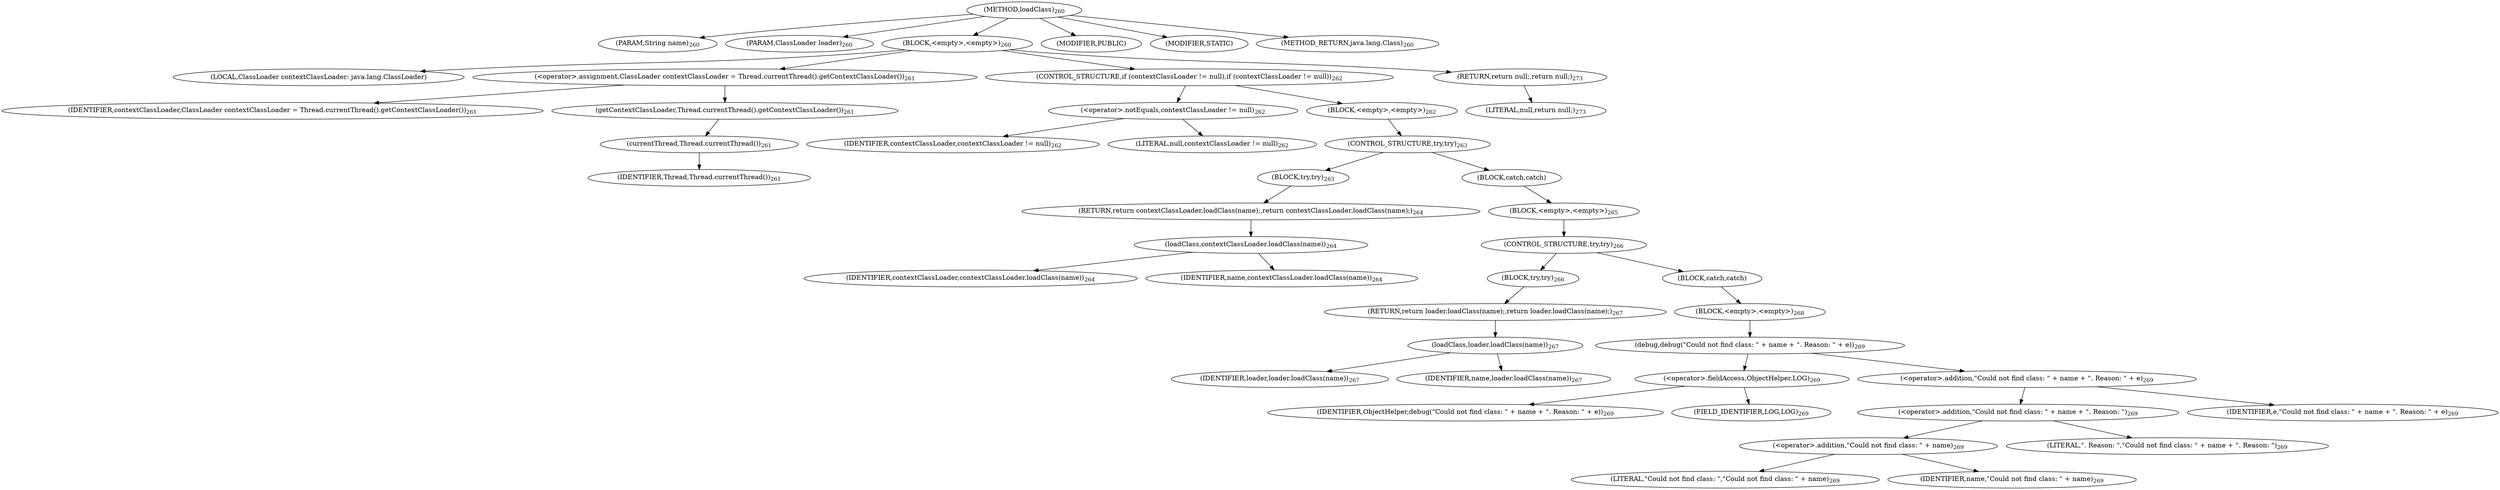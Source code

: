 digraph "loadClass" {  
"519" [label = <(METHOD,loadClass)<SUB>260</SUB>> ]
"520" [label = <(PARAM,String name)<SUB>260</SUB>> ]
"521" [label = <(PARAM,ClassLoader loader)<SUB>260</SUB>> ]
"522" [label = <(BLOCK,&lt;empty&gt;,&lt;empty&gt;)<SUB>260</SUB>> ]
"523" [label = <(LOCAL,ClassLoader contextClassLoader: java.lang.ClassLoader)> ]
"524" [label = <(&lt;operator&gt;.assignment,ClassLoader contextClassLoader = Thread.currentThread().getContextClassLoader())<SUB>261</SUB>> ]
"525" [label = <(IDENTIFIER,contextClassLoader,ClassLoader contextClassLoader = Thread.currentThread().getContextClassLoader())<SUB>261</SUB>> ]
"526" [label = <(getContextClassLoader,Thread.currentThread().getContextClassLoader())<SUB>261</SUB>> ]
"527" [label = <(currentThread,Thread.currentThread())<SUB>261</SUB>> ]
"528" [label = <(IDENTIFIER,Thread,Thread.currentThread())<SUB>261</SUB>> ]
"529" [label = <(CONTROL_STRUCTURE,if (contextClassLoader != null),if (contextClassLoader != null))<SUB>262</SUB>> ]
"530" [label = <(&lt;operator&gt;.notEquals,contextClassLoader != null)<SUB>262</SUB>> ]
"531" [label = <(IDENTIFIER,contextClassLoader,contextClassLoader != null)<SUB>262</SUB>> ]
"532" [label = <(LITERAL,null,contextClassLoader != null)<SUB>262</SUB>> ]
"533" [label = <(BLOCK,&lt;empty&gt;,&lt;empty&gt;)<SUB>262</SUB>> ]
"534" [label = <(CONTROL_STRUCTURE,try,try)<SUB>263</SUB>> ]
"535" [label = <(BLOCK,try,try)<SUB>263</SUB>> ]
"536" [label = <(RETURN,return contextClassLoader.loadClass(name);,return contextClassLoader.loadClass(name);)<SUB>264</SUB>> ]
"537" [label = <(loadClass,contextClassLoader.loadClass(name))<SUB>264</SUB>> ]
"538" [label = <(IDENTIFIER,contextClassLoader,contextClassLoader.loadClass(name))<SUB>264</SUB>> ]
"539" [label = <(IDENTIFIER,name,contextClassLoader.loadClass(name))<SUB>264</SUB>> ]
"540" [label = <(BLOCK,catch,catch)> ]
"541" [label = <(BLOCK,&lt;empty&gt;,&lt;empty&gt;)<SUB>265</SUB>> ]
"542" [label = <(CONTROL_STRUCTURE,try,try)<SUB>266</SUB>> ]
"543" [label = <(BLOCK,try,try)<SUB>266</SUB>> ]
"544" [label = <(RETURN,return loader.loadClass(name);,return loader.loadClass(name);)<SUB>267</SUB>> ]
"545" [label = <(loadClass,loader.loadClass(name))<SUB>267</SUB>> ]
"546" [label = <(IDENTIFIER,loader,loader.loadClass(name))<SUB>267</SUB>> ]
"547" [label = <(IDENTIFIER,name,loader.loadClass(name))<SUB>267</SUB>> ]
"548" [label = <(BLOCK,catch,catch)> ]
"549" [label = <(BLOCK,&lt;empty&gt;,&lt;empty&gt;)<SUB>268</SUB>> ]
"550" [label = <(debug,debug(&quot;Could not find class: &quot; + name + &quot;. Reason: &quot; + e))<SUB>269</SUB>> ]
"551" [label = <(&lt;operator&gt;.fieldAccess,ObjectHelper.LOG)<SUB>269</SUB>> ]
"552" [label = <(IDENTIFIER,ObjectHelper,debug(&quot;Could not find class: &quot; + name + &quot;. Reason: &quot; + e))<SUB>269</SUB>> ]
"553" [label = <(FIELD_IDENTIFIER,LOG,LOG)<SUB>269</SUB>> ]
"554" [label = <(&lt;operator&gt;.addition,&quot;Could not find class: &quot; + name + &quot;. Reason: &quot; + e)<SUB>269</SUB>> ]
"555" [label = <(&lt;operator&gt;.addition,&quot;Could not find class: &quot; + name + &quot;. Reason: &quot;)<SUB>269</SUB>> ]
"556" [label = <(&lt;operator&gt;.addition,&quot;Could not find class: &quot; + name)<SUB>269</SUB>> ]
"557" [label = <(LITERAL,&quot;Could not find class: &quot;,&quot;Could not find class: &quot; + name)<SUB>269</SUB>> ]
"558" [label = <(IDENTIFIER,name,&quot;Could not find class: &quot; + name)<SUB>269</SUB>> ]
"559" [label = <(LITERAL,&quot;. Reason: &quot;,&quot;Could not find class: &quot; + name + &quot;. Reason: &quot;)<SUB>269</SUB>> ]
"560" [label = <(IDENTIFIER,e,&quot;Could not find class: &quot; + name + &quot;. Reason: &quot; + e)<SUB>269</SUB>> ]
"561" [label = <(RETURN,return null;,return null;)<SUB>273</SUB>> ]
"562" [label = <(LITERAL,null,return null;)<SUB>273</SUB>> ]
"563" [label = <(MODIFIER,PUBLIC)> ]
"564" [label = <(MODIFIER,STATIC)> ]
"565" [label = <(METHOD_RETURN,java.lang.Class)<SUB>260</SUB>> ]
  "519" -> "520" 
  "519" -> "521" 
  "519" -> "522" 
  "519" -> "563" 
  "519" -> "564" 
  "519" -> "565" 
  "522" -> "523" 
  "522" -> "524" 
  "522" -> "529" 
  "522" -> "561" 
  "524" -> "525" 
  "524" -> "526" 
  "526" -> "527" 
  "527" -> "528" 
  "529" -> "530" 
  "529" -> "533" 
  "530" -> "531" 
  "530" -> "532" 
  "533" -> "534" 
  "534" -> "535" 
  "534" -> "540" 
  "535" -> "536" 
  "536" -> "537" 
  "537" -> "538" 
  "537" -> "539" 
  "540" -> "541" 
  "541" -> "542" 
  "542" -> "543" 
  "542" -> "548" 
  "543" -> "544" 
  "544" -> "545" 
  "545" -> "546" 
  "545" -> "547" 
  "548" -> "549" 
  "549" -> "550" 
  "550" -> "551" 
  "550" -> "554" 
  "551" -> "552" 
  "551" -> "553" 
  "554" -> "555" 
  "554" -> "560" 
  "555" -> "556" 
  "555" -> "559" 
  "556" -> "557" 
  "556" -> "558" 
  "561" -> "562" 
}
